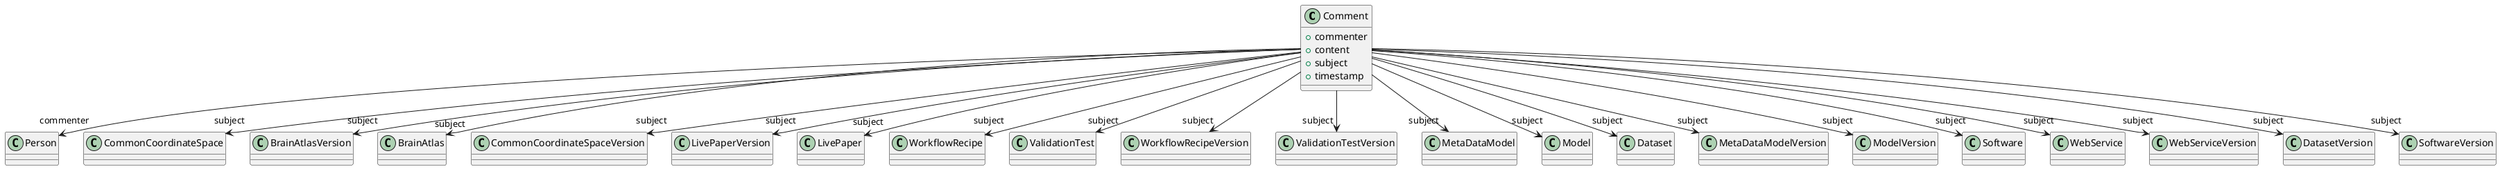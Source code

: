 @startuml
class Comment {
+commenter
+content
+subject
+timestamp

}
Comment -d-> "commenter" Person
Comment -d-> "subject" CommonCoordinateSpace
Comment -d-> "subject" BrainAtlasVersion
Comment -d-> "subject" BrainAtlas
Comment -d-> "subject" CommonCoordinateSpaceVersion
Comment -d-> "subject" LivePaperVersion
Comment -d-> "subject" LivePaper
Comment -d-> "subject" WorkflowRecipe
Comment -d-> "subject" ValidationTest
Comment -d-> "subject" WorkflowRecipeVersion
Comment -d-> "subject" ValidationTestVersion
Comment -d-> "subject" MetaDataModel
Comment -d-> "subject" Model
Comment -d-> "subject" Dataset
Comment -d-> "subject" MetaDataModelVersion
Comment -d-> "subject" ModelVersion
Comment -d-> "subject" Software
Comment -d-> "subject" WebService
Comment -d-> "subject" WebServiceVersion
Comment -d-> "subject" DatasetVersion
Comment -d-> "subject" SoftwareVersion

@enduml